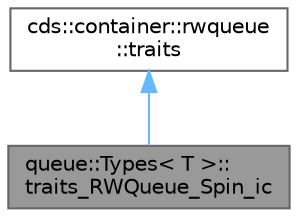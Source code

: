 digraph "queue::Types&lt; T &gt;::traits_RWQueue_Spin_ic"
{
 // LATEX_PDF_SIZE
  bgcolor="transparent";
  edge [fontname=Helvetica,fontsize=10,labelfontname=Helvetica,labelfontsize=10];
  node [fontname=Helvetica,fontsize=10,shape=box,height=0.2,width=0.4];
  Node1 [id="Node000001",label="queue::Types\< T \>::\ltraits_RWQueue_Spin_ic",height=0.2,width=0.4,color="gray40", fillcolor="grey60", style="filled", fontcolor="black",tooltip=" "];
  Node2 -> Node1 [id="edge1_Node000001_Node000002",dir="back",color="steelblue1",style="solid",tooltip=" "];
  Node2 [id="Node000002",label="cds::container::rwqueue\l::traits",height=0.2,width=0.4,color="gray40", fillcolor="white", style="filled",URL="$structcds_1_1container_1_1rwqueue_1_1traits.html",tooltip="RWQueue default type traits"];
}
